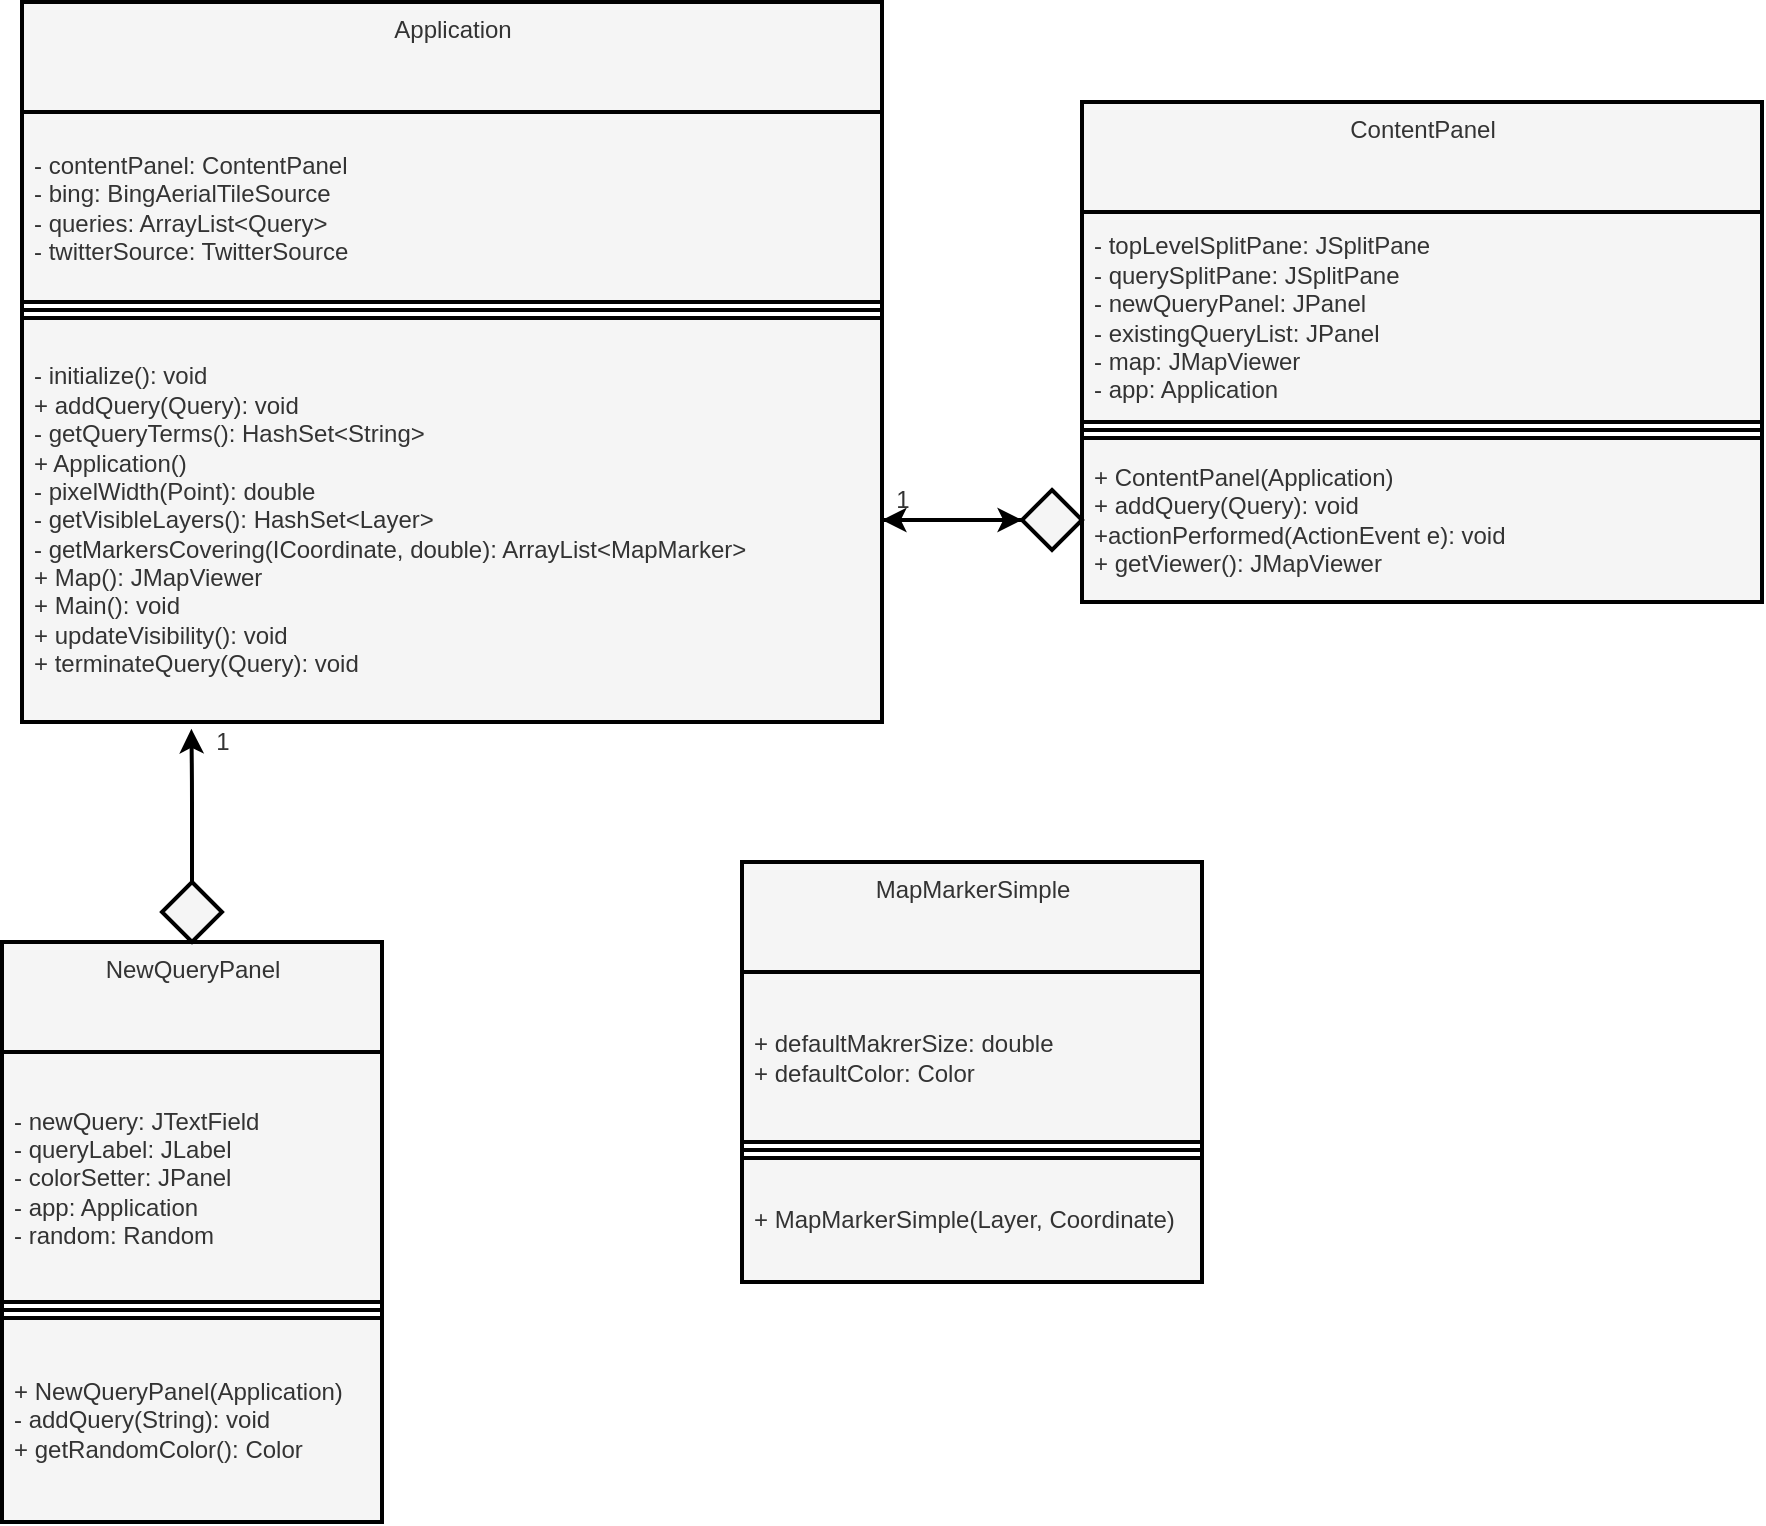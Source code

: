 <mxfile>
    <diagram id="NSGkX7xL18oKs2oRAseX" name="Page-1">
        <mxGraphModel dx="1267" dy="957" grid="1" gridSize="10" guides="1" tooltips="1" connect="1" arrows="1" fold="1" page="1" pageScale="1" pageWidth="1100" pageHeight="850" background="#FFFFFF" math="0" shadow="0">
            <root>
                <mxCell id="0"/>
                <mxCell id="1" parent="0"/>
                <mxCell id="14" value="MapMarkerSimple" style="swimlane;fontStyle=0;align=center;verticalAlign=top;childLayout=stackLayout;horizontal=1;startSize=55;horizontalStack=0;resizeParent=1;resizeParentMax=0;resizeLast=0;collapsible=0;marginBottom=0;html=1;strokeColor=#000000;labelBackgroundColor=none;fillColor=#f5f5f5;fontColor=#333333;strokeWidth=2;" vertex="1" parent="1">
                    <mxGeometry x="450" y="440" width="230" height="210" as="geometry"/>
                </mxCell>
                <mxCell id="16" value="+ defaultMakrerSize: double&lt;br&gt;+ defaultColor: Color" style="text;html=1;strokeColor=#000000;fillColor=#f5f5f5;align=left;verticalAlign=middle;spacingLeft=4;spacingRight=4;overflow=hidden;rotatable=0;points=[[0,0.5],[1,0.5]];portConstraint=eastwest;labelBackgroundColor=none;fontColor=#333333;strokeWidth=2;" vertex="1" parent="14">
                    <mxGeometry y="55" width="230" height="85" as="geometry"/>
                </mxCell>
                <mxCell id="19" value="" style="line;strokeWidth=2;fillColor=#f5f5f5;align=left;verticalAlign=middle;spacingTop=-1;spacingLeft=3;spacingRight=3;rotatable=0;labelPosition=right;points=[];portConstraint=eastwest;strokeColor=#000000;labelBackgroundColor=none;fontColor=#333333;" vertex="1" parent="14">
                    <mxGeometry y="140" width="230" height="8" as="geometry"/>
                </mxCell>
                <mxCell id="21" value="+ MapMarkerSimple(Layer, Coordinate)" style="text;html=1;strokeColor=#000000;fillColor=#f5f5f5;align=left;verticalAlign=middle;spacingLeft=4;spacingRight=4;overflow=hidden;rotatable=0;points=[[0,0.5],[1,0.5]];portConstraint=eastwest;labelBackgroundColor=none;fontColor=#333333;strokeWidth=2;" vertex="1" parent="14">
                    <mxGeometry y="148" width="230" height="62" as="geometry"/>
                </mxCell>
                <mxCell id="22" value="ContentPanel" style="swimlane;fontStyle=0;align=center;verticalAlign=top;childLayout=stackLayout;horizontal=1;startSize=55;horizontalStack=0;resizeParent=1;resizeParentMax=0;resizeLast=0;collapsible=0;marginBottom=0;html=1;strokeColor=#000000;labelBackgroundColor=none;fillColor=#f5f5f5;fontColor=#333333;strokeWidth=2;" vertex="1" parent="1">
                    <mxGeometry x="620" y="60" width="340" height="250" as="geometry"/>
                </mxCell>
                <mxCell id="26" value="&lt;div&gt;- topLevelSplitPane: JSplitPane&lt;/div&gt;&lt;div&gt;- querySplitPane: JSplitPane&lt;/div&gt;&lt;div&gt;- newQueryPanel: JPanel&lt;/div&gt;&lt;div&gt;- existingQueryList: JPanel&lt;/div&gt;&lt;div&gt;- map: JMapViewer&lt;/div&gt;&lt;div&gt;- app: Application&lt;/div&gt;" style="text;html=1;strokeColor=#000000;fillColor=#f5f5f5;align=left;verticalAlign=middle;spacingLeft=4;spacingRight=4;overflow=hidden;rotatable=0;points=[[0,0.5],[1,0.5]];portConstraint=eastwest;labelBackgroundColor=none;fontColor=#333333;strokeWidth=2;" vertex="1" parent="22">
                    <mxGeometry y="55" width="340" height="105" as="geometry"/>
                </mxCell>
                <mxCell id="27" value="" style="line;strokeWidth=2;fillColor=#f5f5f5;align=left;verticalAlign=middle;spacingTop=-1;spacingLeft=3;spacingRight=3;rotatable=0;labelPosition=right;points=[];portConstraint=eastwest;strokeColor=#000000;labelBackgroundColor=none;fontColor=#333333;" vertex="1" parent="22">
                    <mxGeometry y="160" width="340" height="8" as="geometry"/>
                </mxCell>
                <mxCell id="29" value="+ ContentPanel(Application)&lt;br&gt;+ addQuery(Query): void&lt;br&gt;+actionPerformed(ActionEvent e): void&lt;br&gt;+ getViewer(): JMapViewer" style="text;html=1;strokeColor=#000000;fillColor=#f5f5f5;align=left;verticalAlign=middle;spacingLeft=4;spacingRight=4;overflow=hidden;rotatable=0;points=[[0,0.5],[1,0.5]];portConstraint=eastwest;labelBackgroundColor=none;fontColor=#333333;strokeWidth=2;" vertex="1" parent="22">
                    <mxGeometry y="168" width="340" height="82" as="geometry"/>
                </mxCell>
                <mxCell id="46" style="edgeStyle=none;html=1;exitX=0.5;exitY=0;exitDx=0;exitDy=0;fontSize=12;fontColor=#000000;entryX=0.197;entryY=1.017;entryDx=0;entryDy=0;entryPerimeter=0;strokeColor=#000000;labelBackgroundColor=none;fillColor=#f5f5f5;strokeWidth=2;" edge="1" parent="1" source="30" target="45">
                    <mxGeometry relative="1" as="geometry">
                        <mxPoint x="210" y="380" as="targetPoint"/>
                        <Array as="points">
                            <mxPoint x="175" y="400"/>
                        </Array>
                    </mxGeometry>
                </mxCell>
                <mxCell id="30" value="NewQueryPanel" style="swimlane;fontStyle=0;align=center;verticalAlign=top;childLayout=stackLayout;horizontal=1;startSize=55;horizontalStack=0;resizeParent=1;resizeParentMax=0;resizeLast=0;collapsible=0;marginBottom=0;html=1;strokeColor=#000000;labelBackgroundColor=none;fillColor=#f5f5f5;fontColor=#333333;strokeWidth=2;" vertex="1" parent="1">
                    <mxGeometry x="80" y="480" width="190" height="290" as="geometry"/>
                </mxCell>
                <mxCell id="32" value="- newQuery: JTextField&lt;br&gt;- queryLabel: JLabel&lt;br&gt;- colorSetter: JPanel&lt;br&gt;- app: Application&lt;br&gt;- random: Random" style="text;html=1;strokeColor=#000000;fillColor=#f5f5f5;align=left;verticalAlign=middle;spacingLeft=4;spacingRight=4;overflow=hidden;rotatable=0;points=[[0,0.5],[1,0.5]];portConstraint=eastwest;labelBackgroundColor=none;fontColor=#333333;strokeWidth=2;" vertex="1" parent="30">
                    <mxGeometry y="55" width="190" height="125" as="geometry"/>
                </mxCell>
                <mxCell id="35" value="" style="line;strokeWidth=2;fillColor=#f5f5f5;align=left;verticalAlign=middle;spacingTop=-1;spacingLeft=3;spacingRight=3;rotatable=0;labelPosition=right;points=[];portConstraint=eastwest;strokeColor=#000000;labelBackgroundColor=none;fontColor=#333333;" vertex="1" parent="30">
                    <mxGeometry y="180" width="190" height="8" as="geometry"/>
                </mxCell>
                <mxCell id="37" value="+ NewQueryPanel(Application)&lt;br&gt;- addQuery(String): void&lt;br&gt;+ getRandomColor(): Color" style="text;html=1;strokeColor=#000000;fillColor=#f5f5f5;align=left;verticalAlign=middle;spacingLeft=4;spacingRight=4;overflow=hidden;rotatable=0;points=[[0,0.5],[1,0.5]];portConstraint=eastwest;labelBackgroundColor=none;fontColor=#333333;strokeWidth=2;" vertex="1" parent="30">
                    <mxGeometry y="188" width="190" height="102" as="geometry"/>
                </mxCell>
                <mxCell id="38" value="Application" style="swimlane;fontStyle=0;align=center;verticalAlign=top;childLayout=stackLayout;horizontal=1;startSize=55;horizontalStack=0;resizeParent=1;resizeParentMax=0;resizeLast=0;collapsible=0;marginBottom=0;html=1;strokeColor=#000000;fontColor=#333333;labelBackgroundColor=none;fillColor=#f5f5f5;strokeWidth=2;" vertex="1" parent="1">
                    <mxGeometry x="90" y="10" width="430" height="360" as="geometry"/>
                </mxCell>
                <mxCell id="40" value="- contentPanel: ContentPanel&lt;br&gt;- bing: BingAerialTileSource&lt;br&gt;- queries: ArrayList&amp;lt;Query&amp;gt;&lt;br&gt;- twitterSource: TwitterSource" style="text;html=1;strokeColor=#000000;fillColor=#f5f5f5;align=left;verticalAlign=middle;spacingLeft=4;spacingRight=4;overflow=hidden;rotatable=0;points=[[0,0.5],[1,0.5]];portConstraint=eastwest;labelBackgroundColor=none;fontColor=#333333;strokeWidth=2;" vertex="1" parent="38">
                    <mxGeometry y="55" width="430" height="95" as="geometry"/>
                </mxCell>
                <mxCell id="43" value="" style="line;strokeWidth=2;fillColor=#f5f5f5;align=left;verticalAlign=middle;spacingTop=-1;spacingLeft=3;spacingRight=3;rotatable=0;labelPosition=right;points=[];portConstraint=eastwest;strokeColor=#000000;labelBackgroundColor=none;fontColor=#333333;" vertex="1" parent="38">
                    <mxGeometry y="150" width="430" height="8" as="geometry"/>
                </mxCell>
                <mxCell id="45" value="- initialize(): void&lt;br&gt;+ addQuery(Query): void&lt;br&gt;- getQueryTerms(): HashSet&amp;lt;String&amp;gt;&lt;br&gt;+ Application()&lt;br&gt;- pixelWidth(Point): double&lt;br&gt;- getVisibleLayers(): HashSet&amp;lt;Layer&amp;gt;&lt;br&gt;- getMarkersCovering(ICoordinate, double): ArrayList&amp;lt;MapMarker&amp;gt;&lt;br&gt;+ Map(): JMapViewer&lt;br&gt;+ Main(): void&lt;br&gt;+ updateVisibility(): void&lt;br&gt;+ terminateQuery(Query): void" style="text;html=1;strokeColor=#000000;fillColor=#f5f5f5;align=left;verticalAlign=middle;spacingLeft=4;spacingRight=4;overflow=hidden;rotatable=0;points=[[0,0.5],[1,0.5]];portConstraint=eastwest;labelBackgroundColor=none;fontColor=#333333;strokeWidth=2;" vertex="1" parent="38">
                    <mxGeometry y="158" width="430" height="202" as="geometry"/>
                </mxCell>
                <mxCell id="47" style="edgeStyle=none;html=1;exitX=0;exitY=0.5;exitDx=0;exitDy=0;fontSize=12;fontColor=#000000;startArrow=none;strokeColor=#000000;labelBackgroundColor=none;fillColor=#f5f5f5;strokeWidth=2;" edge="1" parent="1" source="61" target="45">
                    <mxGeometry relative="1" as="geometry"/>
                </mxCell>
                <mxCell id="49" value="" style="rhombus;labelBackgroundColor=none;fontSize=12;strokeColor=#000000;fillColor=#f5f5f5;fontColor=#333333;strokeWidth=2;" vertex="1" parent="1">
                    <mxGeometry x="160" y="450" width="30" height="30" as="geometry"/>
                </mxCell>
                <mxCell id="61" value="" style="rhombus;labelBackgroundColor=none;fontSize=12;strokeColor=#000000;fillColor=#f5f5f5;fontColor=#333333;strokeWidth=2;" vertex="1" parent="1">
                    <mxGeometry x="590" y="254" width="30" height="30" as="geometry"/>
                </mxCell>
                <mxCell id="63" value="" style="edgeStyle=none;html=1;exitX=0;exitY=0.5;exitDx=0;exitDy=0;fontSize=12;fontColor=#000000;endArrow=none;strokeColor=#000000;labelBackgroundColor=none;fillColor=#f5f5f5;strokeWidth=2;" edge="1" parent="1" source="29" target="61">
                    <mxGeometry relative="1" as="geometry">
                        <mxPoint x="620" y="269" as="sourcePoint"/>
                        <mxPoint x="520" y="269" as="targetPoint"/>
                    </mxGeometry>
                </mxCell>
                <mxCell id="64" value="1" style="text;html=1;align=center;verticalAlign=middle;resizable=0;points=[];autosize=1;strokeColor=none;fillColor=none;fontSize=12;labelBackgroundColor=none;fontColor=#333333;strokeWidth=2;" vertex="1" parent="1">
                    <mxGeometry x="180" y="370" width="20" height="20" as="geometry"/>
                </mxCell>
                <mxCell id="65" value="1" style="text;html=1;align=center;verticalAlign=middle;resizable=0;points=[];autosize=1;strokeColor=none;fillColor=none;fontSize=12;labelBackgroundColor=none;fontColor=#333333;strokeWidth=2;" vertex="1" parent="1">
                    <mxGeometry x="520" y="249" width="20" height="20" as="geometry"/>
                </mxCell>
                <mxCell id="66" value="" style="edgeStyle=none;html=1;labelBackgroundColor=none;fontSize=12;fontColor=#000000;strokeColor=#000000;strokeWidth=2;" edge="1" parent="1" source="45" target="61">
                    <mxGeometry relative="1" as="geometry"/>
                </mxCell>
            </root>
        </mxGraphModel>
    </diagram>
</mxfile>
